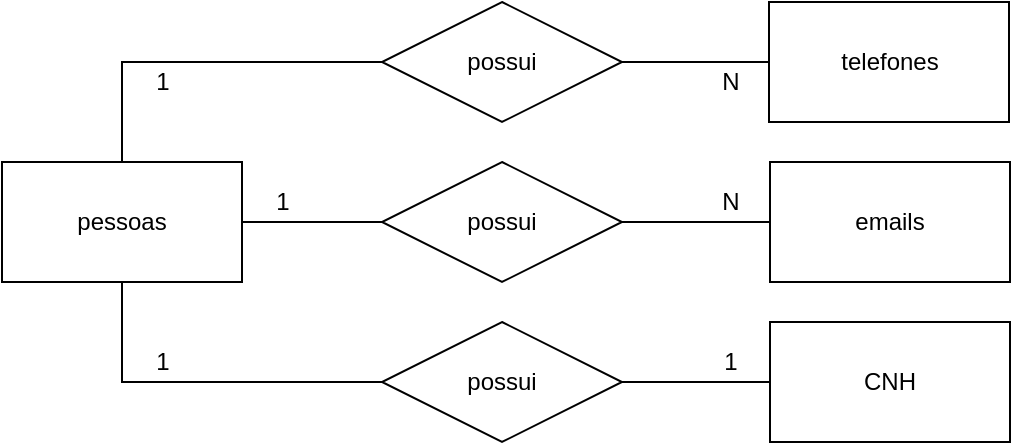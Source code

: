 <mxfile version="14.9.3" type="device"><diagram id="bEoxpciearZ3HLoTH3CK" name="Page-1"><mxGraphModel dx="862" dy="460" grid="1" gridSize="10" guides="1" tooltips="1" connect="1" arrows="1" fold="1" page="1" pageScale="1" pageWidth="827" pageHeight="1169" math="0" shadow="0"><root><mxCell id="0"/><mxCell id="1" parent="0"/><mxCell id="lgkR62C9YgEuupuidVLh-13" style="edgeStyle=orthogonalEdgeStyle;rounded=0;orthogonalLoop=1;jettySize=auto;html=1;endArrow=none;endFill=0;" edge="1" parent="1" source="lgkR62C9YgEuupuidVLh-1" target="lgkR62C9YgEuupuidVLh-3"><mxGeometry relative="1" as="geometry"><Array as="points"><mxPoint x="90" y="200"/></Array></mxGeometry></mxCell><mxCell id="lgkR62C9YgEuupuidVLh-1" value="pessoas" style="rounded=0;whiteSpace=wrap;html=1;" vertex="1" parent="1"><mxGeometry x="30" y="250" width="120" height="60" as="geometry"/></mxCell><mxCell id="lgkR62C9YgEuupuidVLh-8" style="edgeStyle=orthogonalEdgeStyle;rounded=0;orthogonalLoop=1;jettySize=auto;html=1;entryX=1;entryY=0.5;entryDx=0;entryDy=0;endArrow=none;endFill=0;" edge="1" parent="1" source="lgkR62C9YgEuupuidVLh-2" target="lgkR62C9YgEuupuidVLh-1"><mxGeometry relative="1" as="geometry"/></mxCell><mxCell id="lgkR62C9YgEuupuidVLh-9" style="edgeStyle=orthogonalEdgeStyle;rounded=0;orthogonalLoop=1;jettySize=auto;html=1;entryX=0;entryY=0.5;entryDx=0;entryDy=0;endArrow=none;endFill=0;" edge="1" parent="1" source="lgkR62C9YgEuupuidVLh-2" target="lgkR62C9YgEuupuidVLh-6"><mxGeometry relative="1" as="geometry"/></mxCell><mxCell id="lgkR62C9YgEuupuidVLh-2" value="possui" style="shape=rhombus;perimeter=rhombusPerimeter;whiteSpace=wrap;html=1;align=center;" vertex="1" parent="1"><mxGeometry x="220" y="250" width="120" height="60" as="geometry"/></mxCell><mxCell id="lgkR62C9YgEuupuidVLh-10" style="edgeStyle=orthogonalEdgeStyle;rounded=0;orthogonalLoop=1;jettySize=auto;html=1;endArrow=none;endFill=0;" edge="1" parent="1" source="lgkR62C9YgEuupuidVLh-3" target="lgkR62C9YgEuupuidVLh-5"><mxGeometry relative="1" as="geometry"/></mxCell><mxCell id="lgkR62C9YgEuupuidVLh-3" value="possui" style="shape=rhombus;perimeter=rhombusPerimeter;whiteSpace=wrap;html=1;align=center;" vertex="1" parent="1"><mxGeometry x="220" y="170" width="120" height="60" as="geometry"/></mxCell><mxCell id="lgkR62C9YgEuupuidVLh-11" style="edgeStyle=orthogonalEdgeStyle;rounded=0;orthogonalLoop=1;jettySize=auto;html=1;endArrow=none;endFill=0;" edge="1" parent="1" source="lgkR62C9YgEuupuidVLh-4" target="lgkR62C9YgEuupuidVLh-7"><mxGeometry relative="1" as="geometry"/></mxCell><mxCell id="lgkR62C9YgEuupuidVLh-12" style="edgeStyle=orthogonalEdgeStyle;rounded=0;orthogonalLoop=1;jettySize=auto;html=1;endArrow=none;endFill=0;" edge="1" parent="1" source="lgkR62C9YgEuupuidVLh-4" target="lgkR62C9YgEuupuidVLh-1"><mxGeometry relative="1" as="geometry"/></mxCell><mxCell id="lgkR62C9YgEuupuidVLh-4" value="possui" style="shape=rhombus;perimeter=rhombusPerimeter;whiteSpace=wrap;html=1;align=center;" vertex="1" parent="1"><mxGeometry x="220" y="330" width="120" height="60" as="geometry"/></mxCell><mxCell id="lgkR62C9YgEuupuidVLh-5" value="telefones" style="rounded=0;whiteSpace=wrap;html=1;" vertex="1" parent="1"><mxGeometry x="413.5" y="170" width="120" height="60" as="geometry"/></mxCell><mxCell id="lgkR62C9YgEuupuidVLh-6" value="emails" style="rounded=0;whiteSpace=wrap;html=1;" vertex="1" parent="1"><mxGeometry x="414" y="250" width="120" height="60" as="geometry"/></mxCell><mxCell id="lgkR62C9YgEuupuidVLh-7" value="CNH" style="rounded=0;whiteSpace=wrap;html=1;" vertex="1" parent="1"><mxGeometry x="414" y="330" width="120" height="60" as="geometry"/></mxCell><mxCell id="lgkR62C9YgEuupuidVLh-14" value="1" style="text;html=1;align=center;verticalAlign=middle;resizable=0;points=[];autosize=1;strokeColor=none;" vertex="1" parent="1"><mxGeometry x="100" y="340" width="20" height="20" as="geometry"/></mxCell><mxCell id="lgkR62C9YgEuupuidVLh-15" value="1" style="text;html=1;align=center;verticalAlign=middle;resizable=0;points=[];autosize=1;strokeColor=none;" vertex="1" parent="1"><mxGeometry x="384" y="340" width="20" height="20" as="geometry"/></mxCell><mxCell id="lgkR62C9YgEuupuidVLh-16" value="N" style="text;html=1;align=center;verticalAlign=middle;resizable=0;points=[];autosize=1;strokeColor=none;" vertex="1" parent="1"><mxGeometry x="384" y="260" width="20" height="20" as="geometry"/></mxCell><mxCell id="lgkR62C9YgEuupuidVLh-17" value="1" style="text;html=1;align=center;verticalAlign=middle;resizable=0;points=[];autosize=1;strokeColor=none;" vertex="1" parent="1"><mxGeometry x="160" y="260" width="20" height="20" as="geometry"/></mxCell><mxCell id="lgkR62C9YgEuupuidVLh-18" value="N" style="text;html=1;align=center;verticalAlign=middle;resizable=0;points=[];autosize=1;strokeColor=none;" vertex="1" parent="1"><mxGeometry x="384" y="200" width="20" height="20" as="geometry"/></mxCell><mxCell id="lgkR62C9YgEuupuidVLh-19" value="1" style="text;html=1;align=center;verticalAlign=middle;resizable=0;points=[];autosize=1;strokeColor=none;" vertex="1" parent="1"><mxGeometry x="100" y="200" width="20" height="20" as="geometry"/></mxCell></root></mxGraphModel></diagram></mxfile>